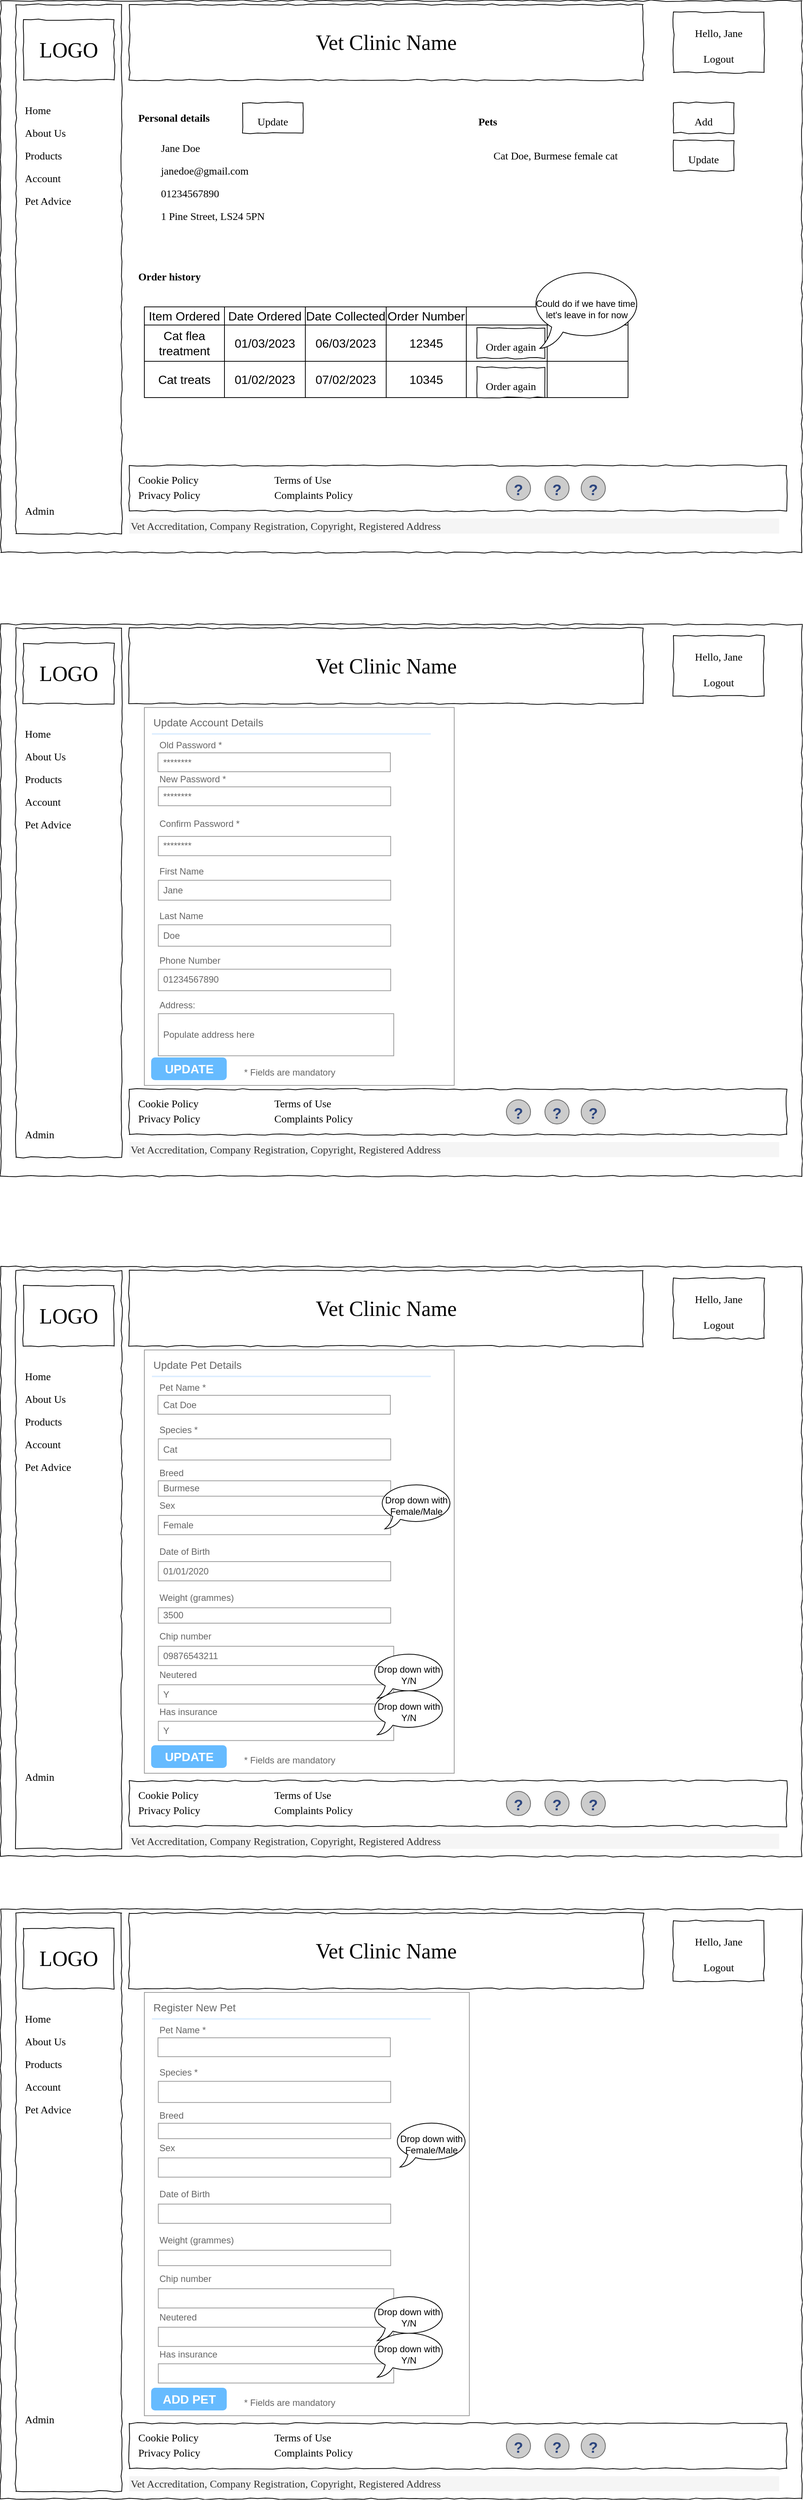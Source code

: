 <mxfile version="21.2.1" type="github">
  <diagram name="Page-1" id="03018318-947c-dd8e-b7a3-06fadd420f32">
    <mxGraphModel dx="1396" dy="671" grid="1" gridSize="10" guides="1" tooltips="1" connect="1" arrows="1" fold="1" page="1" pageScale="1" pageWidth="1100" pageHeight="850" background="none" math="0" shadow="0">
      <root>
        <mxCell id="0" />
        <mxCell id="1" parent="0" />
        <mxCell id="rn0QdvjTBMLJ68BaJbEk-1" value="" style="whiteSpace=wrap;html=1;rounded=0;shadow=0;labelBackgroundColor=none;strokeColor=#000000;strokeWidth=1;fillColor=none;fontFamily=Verdana;fontSize=12;fontColor=#000000;align=center;comic=1;" vertex="1" parent="1">
          <mxGeometry x="10" y="25" width="1060" height="730" as="geometry" />
        </mxCell>
        <mxCell id="rn0QdvjTBMLJ68BaJbEk-2" value="" style="whiteSpace=wrap;html=1;rounded=0;shadow=0;labelBackgroundColor=none;strokeWidth=1;fillColor=none;fontFamily=Verdana;fontSize=12;align=center;comic=1;" vertex="1" parent="1">
          <mxGeometry x="30" y="30" width="140" height="700" as="geometry" />
        </mxCell>
        <mxCell id="rn0QdvjTBMLJ68BaJbEk-5" value="Vet Clinic Name" style="whiteSpace=wrap;html=1;rounded=0;shadow=0;labelBackgroundColor=none;strokeWidth=1;fontFamily=Verdana;fontSize=28;align=center;comic=1;" vertex="1" parent="1">
          <mxGeometry x="180" y="30" width="680" height="100" as="geometry" />
        </mxCell>
        <mxCell id="rn0QdvjTBMLJ68BaJbEk-10" value="" style="whiteSpace=wrap;html=1;rounded=0;shadow=0;labelBackgroundColor=none;strokeWidth=1;fontFamily=Verdana;fontSize=28;align=center;comic=1;" vertex="1" parent="1">
          <mxGeometry x="180" y="640" width="870" height="60" as="geometry" />
        </mxCell>
        <mxCell id="rn0QdvjTBMLJ68BaJbEk-11" value="" style="verticalLabelPosition=bottom;shadow=0;dashed=0;align=center;html=1;verticalAlign=top;strokeWidth=1;shape=mxgraph.mockup.misc.help_icon;" vertex="1" parent="1">
          <mxGeometry x="730" y="654" width="32" height="32" as="geometry" />
        </mxCell>
        <mxCell id="rn0QdvjTBMLJ68BaJbEk-12" value="" style="verticalLabelPosition=bottom;shadow=0;dashed=0;align=center;html=1;verticalAlign=top;strokeWidth=1;shape=mxgraph.mockup.misc.help_icon;" vertex="1" parent="1">
          <mxGeometry x="679" y="654" width="32" height="32" as="geometry" />
        </mxCell>
        <mxCell id="rn0QdvjTBMLJ68BaJbEk-13" value="" style="verticalLabelPosition=bottom;shadow=0;dashed=0;align=center;html=1;verticalAlign=top;strokeWidth=1;shape=mxgraph.mockup.misc.help_icon;" vertex="1" parent="1">
          <mxGeometry x="778" y="654" width="32" height="32" as="geometry" />
        </mxCell>
        <mxCell id="rn0QdvjTBMLJ68BaJbEk-14" value="Cookie Policy" style="text;html=1;points=[];align=left;verticalAlign=top;spacingTop=-4;fontSize=14;fontFamily=Verdana" vertex="1" parent="1">
          <mxGeometry x="190" y="649" width="100" height="20" as="geometry" />
        </mxCell>
        <mxCell id="rn0QdvjTBMLJ68BaJbEk-15" value="Vet Accreditation, Company Registration, Copyright, Registered Address" style="text;html=1;points=[];align=left;verticalAlign=top;spacingTop=-4;fontSize=14;fontFamily=Verdana;fillColor=#f5f5f5;fontColor=#333333;strokeColor=none;" vertex="1" parent="1">
          <mxGeometry x="180" y="710" width="860" height="20" as="geometry" />
        </mxCell>
        <mxCell id="rn0QdvjTBMLJ68BaJbEk-16" value="Privacy Policy" style="text;html=1;points=[];align=left;verticalAlign=top;spacingTop=-4;fontSize=14;fontFamily=Verdana" vertex="1" parent="1">
          <mxGeometry x="190" y="669" width="100" height="20" as="geometry" />
        </mxCell>
        <mxCell id="rn0QdvjTBMLJ68BaJbEk-17" value="Terms of Use" style="text;html=1;points=[];align=left;verticalAlign=top;spacingTop=-4;fontSize=14;fontFamily=Verdana" vertex="1" parent="1">
          <mxGeometry x="370" y="649" width="100" height="20" as="geometry" />
        </mxCell>
        <mxCell id="rn0QdvjTBMLJ68BaJbEk-18" value="Complaints Policy" style="text;html=1;points=[];align=left;verticalAlign=top;spacingTop=-4;fontSize=14;fontFamily=Verdana" vertex="1" parent="1">
          <mxGeometry x="370" y="669" width="100" height="20" as="geometry" />
        </mxCell>
        <mxCell id="rn0QdvjTBMLJ68BaJbEk-19" value="&lt;div align=&quot;center&quot;&gt;&lt;font style=&quot;font-size: 14px;&quot;&gt;Hello, Jane&lt;/font&gt;&lt;/div&gt;&lt;div align=&quot;center&quot;&gt;&lt;font style=&quot;font-size: 14px;&quot;&gt;Logout&lt;/font&gt;&lt;/div&gt;" style="whiteSpace=wrap;html=1;rounded=0;shadow=0;labelBackgroundColor=none;strokeWidth=1;fontFamily=Verdana;fontSize=28;align=center;comic=1;" vertex="1" parent="1">
          <mxGeometry x="900" y="40" width="120" height="80" as="geometry" />
        </mxCell>
        <mxCell id="rn0QdvjTBMLJ68BaJbEk-20" value="LOGO" style="whiteSpace=wrap;html=1;rounded=0;shadow=0;labelBackgroundColor=none;strokeWidth=1;fontFamily=Verdana;fontSize=28;align=center;comic=1;" vertex="1" parent="1">
          <mxGeometry x="40" y="50" width="120" height="80" as="geometry" />
        </mxCell>
        <mxCell id="rn0QdvjTBMLJ68BaJbEk-21" value="Home" style="text;html=1;points=[];align=left;verticalAlign=top;spacingTop=-4;fontSize=14;fontFamily=Verdana" vertex="1" parent="1">
          <mxGeometry x="40" y="160" width="110" height="20" as="geometry" />
        </mxCell>
        <mxCell id="rn0QdvjTBMLJ68BaJbEk-22" value="About Us" style="text;html=1;points=[];align=left;verticalAlign=top;spacingTop=-4;fontSize=14;fontFamily=Verdana" vertex="1" parent="1">
          <mxGeometry x="40" y="190" width="110" height="20" as="geometry" />
        </mxCell>
        <mxCell id="rn0QdvjTBMLJ68BaJbEk-23" value="Products" style="text;html=1;points=[];align=left;verticalAlign=top;spacingTop=-4;fontSize=14;fontFamily=Verdana" vertex="1" parent="1">
          <mxGeometry x="40" y="220" width="110" height="20" as="geometry" />
        </mxCell>
        <mxCell id="rn0QdvjTBMLJ68BaJbEk-24" value="Account" style="text;html=1;points=[];align=left;verticalAlign=top;spacingTop=-4;fontSize=14;fontFamily=Verdana" vertex="1" parent="1">
          <mxGeometry x="40" y="250" width="110" height="20" as="geometry" />
        </mxCell>
        <mxCell id="rn0QdvjTBMLJ68BaJbEk-25" value="Pet Advice" style="text;html=1;points=[];align=left;verticalAlign=top;spacingTop=-4;fontSize=14;fontFamily=Verdana" vertex="1" parent="1">
          <mxGeometry x="40" y="280" width="110" height="20" as="geometry" />
        </mxCell>
        <mxCell id="rn0QdvjTBMLJ68BaJbEk-26" value="Admin" style="text;html=1;points=[];align=left;verticalAlign=top;spacingTop=-4;fontSize=14;fontFamily=Verdana" vertex="1" parent="1">
          <mxGeometry x="40" y="690" width="110" height="20" as="geometry" />
        </mxCell>
        <mxCell id="rn0QdvjTBMLJ68BaJbEk-27" value="Personal details&lt;br&gt;" style="text;html=1;points=[];align=left;verticalAlign=top;spacingTop=-4;fontSize=14;fontFamily=Verdana;fontStyle=1" vertex="1" parent="1">
          <mxGeometry x="190" y="170" width="110" height="20" as="geometry" />
        </mxCell>
        <mxCell id="rn0QdvjTBMLJ68BaJbEk-29" value="&lt;font style=&quot;font-size: 14px;&quot;&gt;Update&lt;/font&gt;" style="whiteSpace=wrap;html=1;rounded=0;shadow=0;labelBackgroundColor=none;strokeWidth=1;fontFamily=Verdana;fontSize=28;align=center;comic=1;" vertex="1" parent="1">
          <mxGeometry x="330" y="160" width="80" height="40" as="geometry" />
        </mxCell>
        <mxCell id="rn0QdvjTBMLJ68BaJbEk-30" value="Jane Doe" style="text;html=1;points=[];align=left;verticalAlign=top;spacingTop=-4;fontSize=14;fontFamily=Verdana" vertex="1" parent="1">
          <mxGeometry x="220" y="210" width="110" height="20" as="geometry" />
        </mxCell>
        <mxCell id="rn0QdvjTBMLJ68BaJbEk-31" value="janedoe@gmail.com" style="text;html=1;points=[];align=left;verticalAlign=top;spacingTop=-4;fontSize=14;fontFamily=Verdana" vertex="1" parent="1">
          <mxGeometry x="220" y="240" width="110" height="20" as="geometry" />
        </mxCell>
        <mxCell id="rn0QdvjTBMLJ68BaJbEk-32" value="Pets" style="text;html=1;points=[];align=left;verticalAlign=top;spacingTop=-4;fontSize=14;fontFamily=Verdana;fontStyle=1" vertex="1" parent="1">
          <mxGeometry x="640" y="175" width="110" height="20" as="geometry" />
        </mxCell>
        <mxCell id="rn0QdvjTBMLJ68BaJbEk-33" value="&lt;font style=&quot;font-size: 14px;&quot;&gt;Add&lt;/font&gt;" style="whiteSpace=wrap;html=1;rounded=0;shadow=0;labelBackgroundColor=none;strokeWidth=1;fontFamily=Verdana;fontSize=28;align=center;comic=1;" vertex="1" parent="1">
          <mxGeometry x="900" y="160" width="80" height="40" as="geometry" />
        </mxCell>
        <mxCell id="rn0QdvjTBMLJ68BaJbEk-34" value="Cat Doe, Burmese female cat" style="text;html=1;points=[];align=left;verticalAlign=top;spacingTop=-4;fontSize=14;fontFamily=Verdana" vertex="1" parent="1">
          <mxGeometry x="660" y="220" width="110" height="20" as="geometry" />
        </mxCell>
        <mxCell id="rn0QdvjTBMLJ68BaJbEk-35" value="&lt;font style=&quot;font-size: 14px;&quot;&gt;Update&lt;/font&gt;" style="whiteSpace=wrap;html=1;rounded=0;shadow=0;labelBackgroundColor=none;strokeWidth=1;fontFamily=Verdana;fontSize=28;align=center;comic=1;" vertex="1" parent="1">
          <mxGeometry x="900" y="210" width="80" height="40" as="geometry" />
        </mxCell>
        <mxCell id="rn0QdvjTBMLJ68BaJbEk-36" value="Order history" style="text;html=1;points=[];align=left;verticalAlign=top;spacingTop=-4;fontSize=14;fontFamily=Verdana;fontStyle=1" vertex="1" parent="1">
          <mxGeometry x="190" y="380" width="110" height="20" as="geometry" />
        </mxCell>
        <mxCell id="rn0QdvjTBMLJ68BaJbEk-38" value="01234567890" style="text;html=1;points=[];align=left;verticalAlign=top;spacingTop=-4;fontSize=14;fontFamily=Verdana" vertex="1" parent="1">
          <mxGeometry x="220" y="270" width="110" height="20" as="geometry" />
        </mxCell>
        <mxCell id="rn0QdvjTBMLJ68BaJbEk-39" value="1 Pine Street, LS24 5PN" style="text;html=1;points=[];align=left;verticalAlign=top;spacingTop=-4;fontSize=14;fontFamily=Verdana" vertex="1" parent="1">
          <mxGeometry x="220" y="300" width="110" height="20" as="geometry" />
        </mxCell>
        <mxCell id="rn0QdvjTBMLJ68BaJbEk-40" value="" style="shape=table;startSize=0;container=1;collapsible=0;childLayout=tableLayout;fontSize=16;" vertex="1" parent="1">
          <mxGeometry x="200" y="430" width="320" height="120" as="geometry" />
        </mxCell>
        <mxCell id="rn0QdvjTBMLJ68BaJbEk-45" value="" style="shape=tableRow;horizontal=0;startSize=0;swimlaneHead=0;swimlaneBody=0;strokeColor=inherit;top=0;left=0;bottom=0;right=0;collapsible=0;dropTarget=0;fillColor=none;points=[[0,0.5],[1,0.5]];portConstraint=eastwest;fontSize=16;" vertex="1" parent="rn0QdvjTBMLJ68BaJbEk-40">
          <mxGeometry width="320" height="24" as="geometry" />
        </mxCell>
        <mxCell id="rn0QdvjTBMLJ68BaJbEk-48" value="Item Ordered" style="shape=partialRectangle;html=1;whiteSpace=wrap;connectable=0;strokeColor=inherit;overflow=hidden;fillColor=none;top=0;left=0;bottom=0;right=0;pointerEvents=1;fontSize=16;" vertex="1" parent="rn0QdvjTBMLJ68BaJbEk-45">
          <mxGeometry width="106" height="24" as="geometry">
            <mxRectangle width="106" height="24" as="alternateBounds" />
          </mxGeometry>
        </mxCell>
        <mxCell id="rn0QdvjTBMLJ68BaJbEk-46" value="Date Ordered" style="shape=partialRectangle;html=1;whiteSpace=wrap;connectable=0;strokeColor=inherit;overflow=hidden;fillColor=none;top=0;left=0;bottom=0;right=0;pointerEvents=1;fontSize=16;" vertex="1" parent="rn0QdvjTBMLJ68BaJbEk-45">
          <mxGeometry x="106" width="107" height="24" as="geometry">
            <mxRectangle width="107" height="24" as="alternateBounds" />
          </mxGeometry>
        </mxCell>
        <mxCell id="rn0QdvjTBMLJ68BaJbEk-47" value="Date Collected" style="shape=partialRectangle;html=1;whiteSpace=wrap;connectable=0;strokeColor=inherit;overflow=hidden;fillColor=none;top=0;left=0;bottom=0;right=0;pointerEvents=1;fontSize=16;" vertex="1" parent="rn0QdvjTBMLJ68BaJbEk-45">
          <mxGeometry x="213" width="107" height="24" as="geometry">
            <mxRectangle width="107" height="24" as="alternateBounds" />
          </mxGeometry>
        </mxCell>
        <mxCell id="rn0QdvjTBMLJ68BaJbEk-49" value="" style="shape=tableRow;horizontal=0;startSize=0;swimlaneHead=0;swimlaneBody=0;strokeColor=inherit;top=0;left=0;bottom=0;right=0;collapsible=0;dropTarget=0;fillColor=none;points=[[0,0.5],[1,0.5]];portConstraint=eastwest;fontSize=16;" vertex="1" parent="rn0QdvjTBMLJ68BaJbEk-40">
          <mxGeometry y="24" width="320" height="48" as="geometry" />
        </mxCell>
        <mxCell id="rn0QdvjTBMLJ68BaJbEk-50" value="Cat flea treatment" style="shape=partialRectangle;html=1;whiteSpace=wrap;connectable=0;strokeColor=inherit;overflow=hidden;fillColor=none;top=0;left=0;bottom=0;right=0;pointerEvents=1;fontSize=16;" vertex="1" parent="rn0QdvjTBMLJ68BaJbEk-49">
          <mxGeometry width="106" height="48" as="geometry">
            <mxRectangle width="106" height="48" as="alternateBounds" />
          </mxGeometry>
        </mxCell>
        <mxCell id="rn0QdvjTBMLJ68BaJbEk-51" value="01/03/2023" style="shape=partialRectangle;html=1;whiteSpace=wrap;connectable=0;strokeColor=inherit;overflow=hidden;fillColor=none;top=0;left=0;bottom=0;right=0;pointerEvents=1;fontSize=16;" vertex="1" parent="rn0QdvjTBMLJ68BaJbEk-49">
          <mxGeometry x="106" width="107" height="48" as="geometry">
            <mxRectangle width="107" height="48" as="alternateBounds" />
          </mxGeometry>
        </mxCell>
        <mxCell id="rn0QdvjTBMLJ68BaJbEk-52" value="06/03/2023" style="shape=partialRectangle;html=1;whiteSpace=wrap;connectable=0;strokeColor=inherit;overflow=hidden;fillColor=none;top=0;left=0;bottom=0;right=0;pointerEvents=1;fontSize=16;" vertex="1" parent="rn0QdvjTBMLJ68BaJbEk-49">
          <mxGeometry x="213" width="107" height="48" as="geometry">
            <mxRectangle width="107" height="48" as="alternateBounds" />
          </mxGeometry>
        </mxCell>
        <mxCell id="rn0QdvjTBMLJ68BaJbEk-41" value="" style="shape=tableRow;horizontal=0;startSize=0;swimlaneHead=0;swimlaneBody=0;strokeColor=inherit;top=0;left=0;bottom=0;right=0;collapsible=0;dropTarget=0;fillColor=none;points=[[0,0.5],[1,0.5]];portConstraint=eastwest;fontSize=16;" vertex="1" parent="rn0QdvjTBMLJ68BaJbEk-40">
          <mxGeometry y="72" width="320" height="48" as="geometry" />
        </mxCell>
        <mxCell id="rn0QdvjTBMLJ68BaJbEk-42" value="Cat treats" style="shape=partialRectangle;html=1;whiteSpace=wrap;connectable=0;strokeColor=inherit;overflow=hidden;fillColor=none;top=0;left=0;bottom=0;right=0;pointerEvents=1;fontSize=16;" vertex="1" parent="rn0QdvjTBMLJ68BaJbEk-41">
          <mxGeometry width="106" height="48" as="geometry">
            <mxRectangle width="106" height="48" as="alternateBounds" />
          </mxGeometry>
        </mxCell>
        <mxCell id="rn0QdvjTBMLJ68BaJbEk-43" value="01/02/2023" style="shape=partialRectangle;html=1;whiteSpace=wrap;connectable=0;strokeColor=inherit;overflow=hidden;fillColor=none;top=0;left=0;bottom=0;right=0;pointerEvents=1;fontSize=16;" vertex="1" parent="rn0QdvjTBMLJ68BaJbEk-41">
          <mxGeometry x="106" width="107" height="48" as="geometry">
            <mxRectangle width="107" height="48" as="alternateBounds" />
          </mxGeometry>
        </mxCell>
        <mxCell id="rn0QdvjTBMLJ68BaJbEk-44" value="07/02/2023" style="shape=partialRectangle;html=1;whiteSpace=wrap;connectable=0;strokeColor=inherit;overflow=hidden;fillColor=none;top=0;left=0;bottom=0;right=0;pointerEvents=1;fontSize=16;" vertex="1" parent="rn0QdvjTBMLJ68BaJbEk-41">
          <mxGeometry x="213" width="107" height="48" as="geometry">
            <mxRectangle width="107" height="48" as="alternateBounds" />
          </mxGeometry>
        </mxCell>
        <mxCell id="rn0QdvjTBMLJ68BaJbEk-55" value="" style="shape=table;startSize=0;container=1;collapsible=0;childLayout=tableLayout;fontSize=16;" vertex="1" parent="1">
          <mxGeometry x="520" y="430" width="320" height="120" as="geometry" />
        </mxCell>
        <mxCell id="rn0QdvjTBMLJ68BaJbEk-56" value="" style="shape=tableRow;horizontal=0;startSize=0;swimlaneHead=0;swimlaneBody=0;strokeColor=inherit;top=0;left=0;bottom=0;right=0;collapsible=0;dropTarget=0;fillColor=none;points=[[0,0.5],[1,0.5]];portConstraint=eastwest;fontSize=16;" vertex="1" parent="rn0QdvjTBMLJ68BaJbEk-55">
          <mxGeometry width="320" height="24" as="geometry" />
        </mxCell>
        <mxCell id="rn0QdvjTBMLJ68BaJbEk-57" value="Order Number" style="shape=partialRectangle;html=1;whiteSpace=wrap;connectable=0;strokeColor=inherit;overflow=hidden;fillColor=none;top=0;left=0;bottom=0;right=0;pointerEvents=1;fontSize=16;" vertex="1" parent="rn0QdvjTBMLJ68BaJbEk-56">
          <mxGeometry width="106" height="24" as="geometry">
            <mxRectangle width="106" height="24" as="alternateBounds" />
          </mxGeometry>
        </mxCell>
        <mxCell id="rn0QdvjTBMLJ68BaJbEk-58" value="" style="shape=partialRectangle;html=1;whiteSpace=wrap;connectable=0;strokeColor=inherit;overflow=hidden;fillColor=none;top=0;left=0;bottom=0;right=0;pointerEvents=1;fontSize=16;" vertex="1" parent="rn0QdvjTBMLJ68BaJbEk-56">
          <mxGeometry x="106" width="107" height="24" as="geometry">
            <mxRectangle width="107" height="24" as="alternateBounds" />
          </mxGeometry>
        </mxCell>
        <mxCell id="rn0QdvjTBMLJ68BaJbEk-59" value="" style="shape=partialRectangle;html=1;whiteSpace=wrap;connectable=0;strokeColor=inherit;overflow=hidden;fillColor=none;top=0;left=0;bottom=0;right=0;pointerEvents=1;fontSize=16;" vertex="1" parent="rn0QdvjTBMLJ68BaJbEk-56">
          <mxGeometry x="213" width="107" height="24" as="geometry">
            <mxRectangle width="107" height="24" as="alternateBounds" />
          </mxGeometry>
        </mxCell>
        <mxCell id="rn0QdvjTBMLJ68BaJbEk-60" value="" style="shape=tableRow;horizontal=0;startSize=0;swimlaneHead=0;swimlaneBody=0;strokeColor=inherit;top=0;left=0;bottom=0;right=0;collapsible=0;dropTarget=0;fillColor=none;points=[[0,0.5],[1,0.5]];portConstraint=eastwest;fontSize=16;" vertex="1" parent="rn0QdvjTBMLJ68BaJbEk-55">
          <mxGeometry y="24" width="320" height="48" as="geometry" />
        </mxCell>
        <mxCell id="rn0QdvjTBMLJ68BaJbEk-61" value="12345" style="shape=partialRectangle;html=1;whiteSpace=wrap;connectable=0;strokeColor=inherit;overflow=hidden;fillColor=none;top=0;left=0;bottom=0;right=0;pointerEvents=1;fontSize=16;" vertex="1" parent="rn0QdvjTBMLJ68BaJbEk-60">
          <mxGeometry width="106" height="48" as="geometry">
            <mxRectangle width="106" height="48" as="alternateBounds" />
          </mxGeometry>
        </mxCell>
        <mxCell id="rn0QdvjTBMLJ68BaJbEk-62" value="" style="shape=partialRectangle;html=1;whiteSpace=wrap;connectable=0;strokeColor=inherit;overflow=hidden;fillColor=none;top=0;left=0;bottom=0;right=0;pointerEvents=1;fontSize=16;" vertex="1" parent="rn0QdvjTBMLJ68BaJbEk-60">
          <mxGeometry x="106" width="107" height="48" as="geometry">
            <mxRectangle width="107" height="48" as="alternateBounds" />
          </mxGeometry>
        </mxCell>
        <mxCell id="rn0QdvjTBMLJ68BaJbEk-63" value="" style="shape=partialRectangle;html=1;whiteSpace=wrap;connectable=0;strokeColor=inherit;overflow=hidden;fillColor=none;top=0;left=0;bottom=0;right=0;pointerEvents=1;fontSize=16;" vertex="1" parent="rn0QdvjTBMLJ68BaJbEk-60">
          <mxGeometry x="213" width="107" height="48" as="geometry">
            <mxRectangle width="107" height="48" as="alternateBounds" />
          </mxGeometry>
        </mxCell>
        <mxCell id="rn0QdvjTBMLJ68BaJbEk-64" value="" style="shape=tableRow;horizontal=0;startSize=0;swimlaneHead=0;swimlaneBody=0;strokeColor=inherit;top=0;left=0;bottom=0;right=0;collapsible=0;dropTarget=0;fillColor=none;points=[[0,0.5],[1,0.5]];portConstraint=eastwest;fontSize=16;" vertex="1" parent="rn0QdvjTBMLJ68BaJbEk-55">
          <mxGeometry y="72" width="320" height="48" as="geometry" />
        </mxCell>
        <mxCell id="rn0QdvjTBMLJ68BaJbEk-65" value="10345" style="shape=partialRectangle;html=1;whiteSpace=wrap;connectable=0;strokeColor=inherit;overflow=hidden;fillColor=none;top=0;left=0;bottom=0;right=0;pointerEvents=1;fontSize=16;" vertex="1" parent="rn0QdvjTBMLJ68BaJbEk-64">
          <mxGeometry width="106" height="48" as="geometry">
            <mxRectangle width="106" height="48" as="alternateBounds" />
          </mxGeometry>
        </mxCell>
        <mxCell id="rn0QdvjTBMLJ68BaJbEk-66" value="" style="shape=partialRectangle;html=1;whiteSpace=wrap;connectable=0;strokeColor=inherit;overflow=hidden;fillColor=none;top=0;left=0;bottom=0;right=0;pointerEvents=1;fontSize=16;" vertex="1" parent="rn0QdvjTBMLJ68BaJbEk-64">
          <mxGeometry x="106" width="107" height="48" as="geometry">
            <mxRectangle width="107" height="48" as="alternateBounds" />
          </mxGeometry>
        </mxCell>
        <mxCell id="rn0QdvjTBMLJ68BaJbEk-67" value="" style="shape=partialRectangle;html=1;whiteSpace=wrap;connectable=0;strokeColor=inherit;overflow=hidden;fillColor=none;top=0;left=0;bottom=0;right=0;pointerEvents=1;fontSize=16;" vertex="1" parent="rn0QdvjTBMLJ68BaJbEk-64">
          <mxGeometry x="213" width="107" height="48" as="geometry">
            <mxRectangle width="107" height="48" as="alternateBounds" />
          </mxGeometry>
        </mxCell>
        <mxCell id="rn0QdvjTBMLJ68BaJbEk-68" value="&lt;font style=&quot;font-size: 14px;&quot;&gt;Order again&lt;/font&gt;" style="whiteSpace=wrap;html=1;rounded=0;shadow=0;labelBackgroundColor=none;strokeWidth=1;fontFamily=Verdana;fontSize=28;align=center;comic=1;" vertex="1" parent="1">
          <mxGeometry x="640" y="458" width="90" height="40" as="geometry" />
        </mxCell>
        <mxCell id="rn0QdvjTBMLJ68BaJbEk-69" value="&lt;font style=&quot;font-size: 14px;&quot;&gt;Order again&lt;/font&gt;" style="whiteSpace=wrap;html=1;rounded=0;shadow=0;labelBackgroundColor=none;strokeWidth=1;fontFamily=Verdana;fontSize=28;align=center;comic=1;" vertex="1" parent="1">
          <mxGeometry x="640" y="510" width="90" height="40" as="geometry" />
        </mxCell>
        <mxCell id="rn0QdvjTBMLJ68BaJbEk-71" value="" style="whiteSpace=wrap;html=1;rounded=0;shadow=0;labelBackgroundColor=none;strokeColor=#000000;strokeWidth=1;fillColor=none;fontFamily=Verdana;fontSize=12;fontColor=#000000;align=center;comic=1;" vertex="1" parent="1">
          <mxGeometry x="10" y="850" width="1060" height="730" as="geometry" />
        </mxCell>
        <mxCell id="rn0QdvjTBMLJ68BaJbEk-72" value="" style="whiteSpace=wrap;html=1;rounded=0;shadow=0;labelBackgroundColor=none;strokeWidth=1;fillColor=none;fontFamily=Verdana;fontSize=12;align=center;comic=1;" vertex="1" parent="1">
          <mxGeometry x="30" y="855" width="140" height="700" as="geometry" />
        </mxCell>
        <mxCell id="rn0QdvjTBMLJ68BaJbEk-73" value="Vet Clinic Name" style="whiteSpace=wrap;html=1;rounded=0;shadow=0;labelBackgroundColor=none;strokeWidth=1;fontFamily=Verdana;fontSize=28;align=center;comic=1;" vertex="1" parent="1">
          <mxGeometry x="180" y="855" width="680" height="100" as="geometry" />
        </mxCell>
        <mxCell id="rn0QdvjTBMLJ68BaJbEk-74" value="" style="whiteSpace=wrap;html=1;rounded=0;shadow=0;labelBackgroundColor=none;strokeWidth=1;fontFamily=Verdana;fontSize=28;align=center;comic=1;" vertex="1" parent="1">
          <mxGeometry x="180" y="1465" width="870" height="60" as="geometry" />
        </mxCell>
        <mxCell id="rn0QdvjTBMLJ68BaJbEk-75" value="" style="verticalLabelPosition=bottom;shadow=0;dashed=0;align=center;html=1;verticalAlign=top;strokeWidth=1;shape=mxgraph.mockup.misc.help_icon;" vertex="1" parent="1">
          <mxGeometry x="730" y="1479" width="32" height="32" as="geometry" />
        </mxCell>
        <mxCell id="rn0QdvjTBMLJ68BaJbEk-76" value="" style="verticalLabelPosition=bottom;shadow=0;dashed=0;align=center;html=1;verticalAlign=top;strokeWidth=1;shape=mxgraph.mockup.misc.help_icon;" vertex="1" parent="1">
          <mxGeometry x="679" y="1479" width="32" height="32" as="geometry" />
        </mxCell>
        <mxCell id="rn0QdvjTBMLJ68BaJbEk-77" value="" style="verticalLabelPosition=bottom;shadow=0;dashed=0;align=center;html=1;verticalAlign=top;strokeWidth=1;shape=mxgraph.mockup.misc.help_icon;" vertex="1" parent="1">
          <mxGeometry x="778" y="1479" width="32" height="32" as="geometry" />
        </mxCell>
        <mxCell id="rn0QdvjTBMLJ68BaJbEk-78" value="Cookie Policy" style="text;html=1;points=[];align=left;verticalAlign=top;spacingTop=-4;fontSize=14;fontFamily=Verdana" vertex="1" parent="1">
          <mxGeometry x="190" y="1474" width="100" height="20" as="geometry" />
        </mxCell>
        <mxCell id="rn0QdvjTBMLJ68BaJbEk-79" value="Vet Accreditation, Company Registration, Copyright, Registered Address" style="text;html=1;points=[];align=left;verticalAlign=top;spacingTop=-4;fontSize=14;fontFamily=Verdana;fillColor=#f5f5f5;fontColor=#333333;strokeColor=none;" vertex="1" parent="1">
          <mxGeometry x="180" y="1535" width="860" height="20" as="geometry" />
        </mxCell>
        <mxCell id="rn0QdvjTBMLJ68BaJbEk-80" value="Privacy Policy" style="text;html=1;points=[];align=left;verticalAlign=top;spacingTop=-4;fontSize=14;fontFamily=Verdana" vertex="1" parent="1">
          <mxGeometry x="190" y="1494" width="100" height="20" as="geometry" />
        </mxCell>
        <mxCell id="rn0QdvjTBMLJ68BaJbEk-81" value="Terms of Use" style="text;html=1;points=[];align=left;verticalAlign=top;spacingTop=-4;fontSize=14;fontFamily=Verdana" vertex="1" parent="1">
          <mxGeometry x="370" y="1474" width="100" height="20" as="geometry" />
        </mxCell>
        <mxCell id="rn0QdvjTBMLJ68BaJbEk-82" value="Complaints Policy" style="text;html=1;points=[];align=left;verticalAlign=top;spacingTop=-4;fontSize=14;fontFamily=Verdana" vertex="1" parent="1">
          <mxGeometry x="370" y="1494" width="100" height="20" as="geometry" />
        </mxCell>
        <mxCell id="rn0QdvjTBMLJ68BaJbEk-83" value="&lt;div align=&quot;center&quot;&gt;&lt;font style=&quot;font-size: 14px;&quot;&gt;Hello, Jane&lt;/font&gt;&lt;/div&gt;&lt;div align=&quot;center&quot;&gt;&lt;font style=&quot;font-size: 14px;&quot;&gt;Logout&lt;/font&gt;&lt;/div&gt;" style="whiteSpace=wrap;html=1;rounded=0;shadow=0;labelBackgroundColor=none;strokeWidth=1;fontFamily=Verdana;fontSize=28;align=center;comic=1;" vertex="1" parent="1">
          <mxGeometry x="900" y="865" width="120" height="80" as="geometry" />
        </mxCell>
        <mxCell id="rn0QdvjTBMLJ68BaJbEk-84" value="LOGO" style="whiteSpace=wrap;html=1;rounded=0;shadow=0;labelBackgroundColor=none;strokeWidth=1;fontFamily=Verdana;fontSize=28;align=center;comic=1;" vertex="1" parent="1">
          <mxGeometry x="40" y="875" width="120" height="80" as="geometry" />
        </mxCell>
        <mxCell id="rn0QdvjTBMLJ68BaJbEk-85" value="Home" style="text;html=1;points=[];align=left;verticalAlign=top;spacingTop=-4;fontSize=14;fontFamily=Verdana" vertex="1" parent="1">
          <mxGeometry x="40" y="985" width="110" height="20" as="geometry" />
        </mxCell>
        <mxCell id="rn0QdvjTBMLJ68BaJbEk-86" value="About Us" style="text;html=1;points=[];align=left;verticalAlign=top;spacingTop=-4;fontSize=14;fontFamily=Verdana" vertex="1" parent="1">
          <mxGeometry x="40" y="1015" width="110" height="20" as="geometry" />
        </mxCell>
        <mxCell id="rn0QdvjTBMLJ68BaJbEk-87" value="Products" style="text;html=1;points=[];align=left;verticalAlign=top;spacingTop=-4;fontSize=14;fontFamily=Verdana" vertex="1" parent="1">
          <mxGeometry x="40" y="1045" width="110" height="20" as="geometry" />
        </mxCell>
        <mxCell id="rn0QdvjTBMLJ68BaJbEk-88" value="Account" style="text;html=1;points=[];align=left;verticalAlign=top;spacingTop=-4;fontSize=14;fontFamily=Verdana" vertex="1" parent="1">
          <mxGeometry x="40" y="1075" width="110" height="20" as="geometry" />
        </mxCell>
        <mxCell id="rn0QdvjTBMLJ68BaJbEk-89" value="Pet Advice" style="text;html=1;points=[];align=left;verticalAlign=top;spacingTop=-4;fontSize=14;fontFamily=Verdana" vertex="1" parent="1">
          <mxGeometry x="40" y="1105" width="110" height="20" as="geometry" />
        </mxCell>
        <mxCell id="rn0QdvjTBMLJ68BaJbEk-90" value="Admin" style="text;html=1;points=[];align=left;verticalAlign=top;spacingTop=-4;fontSize=14;fontFamily=Verdana" vertex="1" parent="1">
          <mxGeometry x="40" y="1515" width="110" height="20" as="geometry" />
        </mxCell>
        <mxCell id="rn0QdvjTBMLJ68BaJbEk-169" value="" style="strokeWidth=1;shadow=0;dashed=0;align=center;html=1;shape=mxgraph.mockup.forms.rrect;rSize=0;strokeColor=#999999;fillColor=#ffffff;movable=1;resizable=1;rotatable=1;deletable=1;editable=1;locked=0;connectable=1;" vertex="1" parent="1">
          <mxGeometry x="200" y="960" width="410" height="500" as="geometry" />
        </mxCell>
        <mxCell id="rn0QdvjTBMLJ68BaJbEk-170" value="&lt;font style=&quot;font-size: 14px;&quot;&gt;Update Account Details&lt;/font&gt;" style="strokeWidth=1;shadow=0;dashed=0;align=center;html=1;shape=mxgraph.mockup.forms.anchor;fontSize=12;fontColor=#666666;align=left;resizeWidth=1;spacingLeft=0;" vertex="1" parent="rn0QdvjTBMLJ68BaJbEk-169">
          <mxGeometry width="205.0" height="20" relative="1" as="geometry">
            <mxPoint x="10" y="10" as="offset" />
          </mxGeometry>
        </mxCell>
        <mxCell id="rn0QdvjTBMLJ68BaJbEk-171" value="" style="shape=line;strokeColor=#ddeeff;strokeWidth=2;html=1;resizeWidth=1;" vertex="1" parent="rn0QdvjTBMLJ68BaJbEk-169">
          <mxGeometry width="369.0" height="10" relative="1" as="geometry">
            <mxPoint x="10" y="30" as="offset" />
          </mxGeometry>
        </mxCell>
        <mxCell id="rn0QdvjTBMLJ68BaJbEk-174" value="Old Password *" style="strokeWidth=1;shadow=0;dashed=0;align=center;html=1;shape=mxgraph.mockup.forms.anchor;fontSize=12;fontColor=#666666;align=left;resizeWidth=1;spacingLeft=0;" vertex="1" parent="rn0QdvjTBMLJ68BaJbEk-169">
          <mxGeometry width="205.0" height="20" relative="1" as="geometry">
            <mxPoint x="18" y="40" as="offset" />
          </mxGeometry>
        </mxCell>
        <mxCell id="rn0QdvjTBMLJ68BaJbEk-175" value="********" style="strokeWidth=1;shadow=0;dashed=0;align=center;html=1;shape=mxgraph.mockup.forms.rrect;rSize=0;strokeColor=#999999;fontColor=#666666;align=left;spacingLeft=5;resizeWidth=1;" vertex="1" parent="rn0QdvjTBMLJ68BaJbEk-169">
          <mxGeometry width="307.5" height="25" relative="1" as="geometry">
            <mxPoint x="18" y="60" as="offset" />
          </mxGeometry>
        </mxCell>
        <mxCell id="rn0QdvjTBMLJ68BaJbEk-176" value="UPDATE" style="strokeWidth=1;shadow=0;dashed=0;align=center;html=1;shape=mxgraph.mockup.forms.rrect;rSize=5;strokeColor=none;fontColor=#ffffff;fillColor=#66bbff;fontSize=16;fontStyle=1;" vertex="1" parent="rn0QdvjTBMLJ68BaJbEk-169">
          <mxGeometry y="1" width="100" height="30" relative="1" as="geometry">
            <mxPoint x="9" y="-37" as="offset" />
          </mxGeometry>
        </mxCell>
        <mxCell id="rn0QdvjTBMLJ68BaJbEk-177" value="Confirm Password *" style="strokeWidth=1;shadow=0;dashed=0;align=center;html=1;shape=mxgraph.mockup.forms.anchor;fontSize=12;fontColor=#666666;align=left;resizeWidth=1;spacingLeft=0;" vertex="1" parent="rn0QdvjTBMLJ68BaJbEk-169">
          <mxGeometry x="18.45" y="137.243" width="235.75" height="33.333" as="geometry" />
        </mxCell>
        <mxCell id="rn0QdvjTBMLJ68BaJbEk-178" value="********" style="strokeWidth=1;shadow=0;dashed=0;align=center;html=1;shape=mxgraph.mockup.forms.rrect;rSize=0;strokeColor=#999999;fontColor=#666666;align=left;spacingLeft=5;resizeWidth=1;" vertex="1" parent="rn0QdvjTBMLJ68BaJbEk-169">
          <mxGeometry x="18.45" y="170.578" width="307.5" height="25.5" as="geometry" />
        </mxCell>
        <mxCell id="rn0QdvjTBMLJ68BaJbEk-179" value="First Name" style="strokeWidth=1;shadow=0;dashed=0;align=center;html=1;shape=mxgraph.mockup.forms.anchor;fontSize=12;fontColor=#666666;align=left;resizeWidth=1;spacingLeft=0;" vertex="1" parent="rn0QdvjTBMLJ68BaJbEk-169">
          <mxGeometry x="18.45" y="205.881" width="205.0" height="22.727" as="geometry" />
        </mxCell>
        <mxCell id="rn0QdvjTBMLJ68BaJbEk-180" value="Jane" style="strokeWidth=1;shadow=0;dashed=0;align=center;html=1;shape=mxgraph.mockup.forms.rrect;rSize=0;strokeColor=#999999;fontColor=#666666;align=left;spacingLeft=5;resizeWidth=1;" vertex="1" parent="rn0QdvjTBMLJ68BaJbEk-169">
          <mxGeometry x="18.45" y="228.608" width="307.5" height="26.294" as="geometry" />
        </mxCell>
        <mxCell id="rn0QdvjTBMLJ68BaJbEk-181" value="Last Name" style="strokeWidth=1;shadow=0;dashed=0;align=center;html=1;shape=mxgraph.mockup.forms.anchor;fontSize=12;fontColor=#666666;align=left;resizeWidth=1;spacingLeft=0;" vertex="1" parent="rn0QdvjTBMLJ68BaJbEk-169">
          <mxGeometry x="18.45" y="264.71" width="205.0" height="22.727" as="geometry" />
        </mxCell>
        <mxCell id="rn0QdvjTBMLJ68BaJbEk-182" value="Doe" style="strokeWidth=1;shadow=0;dashed=0;align=center;html=1;shape=mxgraph.mockup.forms.rrect;rSize=0;strokeColor=#999999;fontColor=#666666;align=left;spacingLeft=5;resizeWidth=1;" vertex="1" parent="rn0QdvjTBMLJ68BaJbEk-169">
          <mxGeometry x="18.45" y="287.438" width="307.5" height="28.409" as="geometry" />
        </mxCell>
        <mxCell id="rn0QdvjTBMLJ68BaJbEk-183" value="Phone Number" style="strokeWidth=1;shadow=0;dashed=0;align=center;html=1;shape=mxgraph.mockup.forms.anchor;fontSize=12;fontColor=#666666;align=left;resizeWidth=1;spacingLeft=0;" vertex="1" parent="rn0QdvjTBMLJ68BaJbEk-169">
          <mxGeometry x="18.45" y="323.533" width="205.0" height="22.727" as="geometry" />
        </mxCell>
        <mxCell id="rn0QdvjTBMLJ68BaJbEk-184" value="01234567890" style="strokeWidth=1;shadow=0;dashed=0;align=center;html=1;shape=mxgraph.mockup.forms.rrect;rSize=0;strokeColor=#999999;fontColor=#666666;align=left;spacingLeft=5;resizeWidth=1;" vertex="1" parent="rn0QdvjTBMLJ68BaJbEk-169">
          <mxGeometry x="18.45" y="346.26" width="307.5" height="28.409" as="geometry" />
        </mxCell>
        <mxCell id="rn0QdvjTBMLJ68BaJbEk-185" value="Address:" style="strokeWidth=1;shadow=0;dashed=0;align=center;html=1;shape=mxgraph.mockup.forms.anchor;fontSize=12;fontColor=#666666;align=left;resizeWidth=1;spacingLeft=0;" vertex="1" parent="rn0QdvjTBMLJ68BaJbEk-169">
          <mxGeometry x="18.45" y="382.356" width="205.0" height="22.727" as="geometry" />
        </mxCell>
        <mxCell id="rn0QdvjTBMLJ68BaJbEk-186" value="Populate address here" style="strokeWidth=1;shadow=0;dashed=0;align=center;html=1;shape=mxgraph.mockup.forms.rrect;rSize=0;strokeColor=#999999;fontColor=#666666;align=left;spacingLeft=5;resizeWidth=1;" vertex="1" parent="rn0QdvjTBMLJ68BaJbEk-169">
          <mxGeometry x="18.45" y="405.09" width="311.55" height="55.7" as="geometry" />
        </mxCell>
        <mxCell id="rn0QdvjTBMLJ68BaJbEk-187" value="New Password *" style="strokeWidth=1;shadow=0;dashed=0;align=center;html=1;shape=mxgraph.mockup.forms.anchor;fontSize=12;fontColor=#666666;align=left;resizeWidth=1;spacingLeft=0;" vertex="1" parent="rn0QdvjTBMLJ68BaJbEk-169">
          <mxGeometry x="18.45" y="85.0" width="205.0" height="20" as="geometry" />
        </mxCell>
        <mxCell id="rn0QdvjTBMLJ68BaJbEk-188" value="********" style="strokeWidth=1;shadow=0;dashed=0;align=center;html=1;shape=mxgraph.mockup.forms.rrect;rSize=0;strokeColor=#999999;fontColor=#666666;align=left;spacingLeft=5;resizeWidth=1;" vertex="1" parent="rn0QdvjTBMLJ68BaJbEk-169">
          <mxGeometry x="18.45" y="105.0" width="307.5" height="25" as="geometry" />
        </mxCell>
        <mxCell id="rn0QdvjTBMLJ68BaJbEk-282" value="* Fields are mandatory" style="strokeWidth=1;shadow=0;dashed=0;align=center;html=1;shape=mxgraph.mockup.forms.anchor;fontSize=12;fontColor=#666666;align=left;resizeWidth=1;spacingLeft=0;" vertex="1" parent="rn0QdvjTBMLJ68BaJbEk-169">
          <mxGeometry x="130" y="470.0" width="205.0" height="25.455" as="geometry" />
        </mxCell>
        <mxCell id="rn0QdvjTBMLJ68BaJbEk-189" value="" style="whiteSpace=wrap;html=1;rounded=0;shadow=0;labelBackgroundColor=none;strokeColor=#000000;strokeWidth=1;fillColor=none;fontFamily=Verdana;fontSize=12;fontColor=#000000;align=center;comic=1;" vertex="1" parent="1">
          <mxGeometry x="10" y="1700" width="1060" height="780" as="geometry" />
        </mxCell>
        <mxCell id="rn0QdvjTBMLJ68BaJbEk-190" value="" style="whiteSpace=wrap;html=1;rounded=0;shadow=0;labelBackgroundColor=none;strokeWidth=1;fillColor=none;fontFamily=Verdana;fontSize=12;align=center;comic=1;" vertex="1" parent="1">
          <mxGeometry x="30" y="1705" width="140" height="765" as="geometry" />
        </mxCell>
        <mxCell id="rn0QdvjTBMLJ68BaJbEk-191" value="Vet Clinic Name" style="whiteSpace=wrap;html=1;rounded=0;shadow=0;labelBackgroundColor=none;strokeWidth=1;fontFamily=Verdana;fontSize=28;align=center;comic=1;" vertex="1" parent="1">
          <mxGeometry x="180" y="1705" width="680" height="100" as="geometry" />
        </mxCell>
        <mxCell id="rn0QdvjTBMLJ68BaJbEk-192" value="" style="whiteSpace=wrap;html=1;rounded=0;shadow=0;labelBackgroundColor=none;strokeWidth=1;fontFamily=Verdana;fontSize=28;align=center;comic=1;" vertex="1" parent="1">
          <mxGeometry x="180" y="2380" width="870" height="60" as="geometry" />
        </mxCell>
        <mxCell id="rn0QdvjTBMLJ68BaJbEk-193" value="" style="verticalLabelPosition=bottom;shadow=0;dashed=0;align=center;html=1;verticalAlign=top;strokeWidth=1;shape=mxgraph.mockup.misc.help_icon;" vertex="1" parent="1">
          <mxGeometry x="730" y="2394" width="32" height="32" as="geometry" />
        </mxCell>
        <mxCell id="rn0QdvjTBMLJ68BaJbEk-194" value="" style="verticalLabelPosition=bottom;shadow=0;dashed=0;align=center;html=1;verticalAlign=top;strokeWidth=1;shape=mxgraph.mockup.misc.help_icon;" vertex="1" parent="1">
          <mxGeometry x="679" y="2394" width="32" height="32" as="geometry" />
        </mxCell>
        <mxCell id="rn0QdvjTBMLJ68BaJbEk-195" value="" style="verticalLabelPosition=bottom;shadow=0;dashed=0;align=center;html=1;verticalAlign=top;strokeWidth=1;shape=mxgraph.mockup.misc.help_icon;" vertex="1" parent="1">
          <mxGeometry x="778" y="2394" width="32" height="32" as="geometry" />
        </mxCell>
        <mxCell id="rn0QdvjTBMLJ68BaJbEk-196" value="Cookie Policy" style="text;html=1;points=[];align=left;verticalAlign=top;spacingTop=-4;fontSize=14;fontFamily=Verdana" vertex="1" parent="1">
          <mxGeometry x="190" y="2389" width="100" height="20" as="geometry" />
        </mxCell>
        <mxCell id="rn0QdvjTBMLJ68BaJbEk-197" value="Vet Accreditation, Company Registration, Copyright, Registered Address" style="text;html=1;points=[];align=left;verticalAlign=top;spacingTop=-4;fontSize=14;fontFamily=Verdana;fillColor=#f5f5f5;fontColor=#333333;strokeColor=none;" vertex="1" parent="1">
          <mxGeometry x="180" y="2450" width="860" height="20" as="geometry" />
        </mxCell>
        <mxCell id="rn0QdvjTBMLJ68BaJbEk-198" value="Privacy Policy" style="text;html=1;points=[];align=left;verticalAlign=top;spacingTop=-4;fontSize=14;fontFamily=Verdana" vertex="1" parent="1">
          <mxGeometry x="190" y="2409" width="100" height="20" as="geometry" />
        </mxCell>
        <mxCell id="rn0QdvjTBMLJ68BaJbEk-199" value="Terms of Use" style="text;html=1;points=[];align=left;verticalAlign=top;spacingTop=-4;fontSize=14;fontFamily=Verdana" vertex="1" parent="1">
          <mxGeometry x="370" y="2389" width="100" height="20" as="geometry" />
        </mxCell>
        <mxCell id="rn0QdvjTBMLJ68BaJbEk-200" value="Complaints Policy" style="text;html=1;points=[];align=left;verticalAlign=top;spacingTop=-4;fontSize=14;fontFamily=Verdana" vertex="1" parent="1">
          <mxGeometry x="370" y="2409" width="100" height="20" as="geometry" />
        </mxCell>
        <mxCell id="rn0QdvjTBMLJ68BaJbEk-201" value="&lt;div align=&quot;center&quot;&gt;&lt;font style=&quot;font-size: 14px;&quot;&gt;Hello, Jane&lt;/font&gt;&lt;/div&gt;&lt;div align=&quot;center&quot;&gt;&lt;font style=&quot;font-size: 14px;&quot;&gt;Logout&lt;/font&gt;&lt;/div&gt;" style="whiteSpace=wrap;html=1;rounded=0;shadow=0;labelBackgroundColor=none;strokeWidth=1;fontFamily=Verdana;fontSize=28;align=center;comic=1;" vertex="1" parent="1">
          <mxGeometry x="900" y="1715" width="120" height="80" as="geometry" />
        </mxCell>
        <mxCell id="rn0QdvjTBMLJ68BaJbEk-202" value="LOGO" style="whiteSpace=wrap;html=1;rounded=0;shadow=0;labelBackgroundColor=none;strokeWidth=1;fontFamily=Verdana;fontSize=28;align=center;comic=1;" vertex="1" parent="1">
          <mxGeometry x="40" y="1725" width="120" height="80" as="geometry" />
        </mxCell>
        <mxCell id="rn0QdvjTBMLJ68BaJbEk-203" value="Home" style="text;html=1;points=[];align=left;verticalAlign=top;spacingTop=-4;fontSize=14;fontFamily=Verdana" vertex="1" parent="1">
          <mxGeometry x="40" y="1835" width="110" height="20" as="geometry" />
        </mxCell>
        <mxCell id="rn0QdvjTBMLJ68BaJbEk-204" value="About Us" style="text;html=1;points=[];align=left;verticalAlign=top;spacingTop=-4;fontSize=14;fontFamily=Verdana" vertex="1" parent="1">
          <mxGeometry x="40" y="1865" width="110" height="20" as="geometry" />
        </mxCell>
        <mxCell id="rn0QdvjTBMLJ68BaJbEk-205" value="Products" style="text;html=1;points=[];align=left;verticalAlign=top;spacingTop=-4;fontSize=14;fontFamily=Verdana" vertex="1" parent="1">
          <mxGeometry x="40" y="1895" width="110" height="20" as="geometry" />
        </mxCell>
        <mxCell id="rn0QdvjTBMLJ68BaJbEk-206" value="Account" style="text;html=1;points=[];align=left;verticalAlign=top;spacingTop=-4;fontSize=14;fontFamily=Verdana" vertex="1" parent="1">
          <mxGeometry x="40" y="1925" width="110" height="20" as="geometry" />
        </mxCell>
        <mxCell id="rn0QdvjTBMLJ68BaJbEk-207" value="Pet Advice" style="text;html=1;points=[];align=left;verticalAlign=top;spacingTop=-4;fontSize=14;fontFamily=Verdana" vertex="1" parent="1">
          <mxGeometry x="40" y="1955" width="110" height="20" as="geometry" />
        </mxCell>
        <mxCell id="rn0QdvjTBMLJ68BaJbEk-208" value="Admin" style="text;html=1;points=[];align=left;verticalAlign=top;spacingTop=-4;fontSize=14;fontFamily=Verdana" vertex="1" parent="1">
          <mxGeometry x="40" y="2365" width="110" height="20" as="geometry" />
        </mxCell>
        <mxCell id="rn0QdvjTBMLJ68BaJbEk-209" value="" style="strokeWidth=1;shadow=0;dashed=0;align=center;html=1;shape=mxgraph.mockup.forms.rrect;rSize=0;strokeColor=#999999;fillColor=#ffffff;movable=1;resizable=1;rotatable=1;deletable=1;editable=1;locked=0;connectable=1;" vertex="1" parent="1">
          <mxGeometry x="200" y="1810" width="410" height="560" as="geometry" />
        </mxCell>
        <mxCell id="rn0QdvjTBMLJ68BaJbEk-210" value="&lt;font style=&quot;font-size: 14px;&quot;&gt;Update Pet Details&lt;/font&gt;" style="strokeWidth=1;shadow=0;dashed=0;align=center;html=1;shape=mxgraph.mockup.forms.anchor;fontSize=12;fontColor=#666666;align=left;resizeWidth=1;spacingLeft=0;" vertex="1" parent="rn0QdvjTBMLJ68BaJbEk-209">
          <mxGeometry width="205.0" height="20" relative="1" as="geometry">
            <mxPoint x="10" y="10" as="offset" />
          </mxGeometry>
        </mxCell>
        <mxCell id="rn0QdvjTBMLJ68BaJbEk-211" value="" style="shape=line;strokeColor=#ddeeff;strokeWidth=2;html=1;resizeWidth=1;" vertex="1" parent="rn0QdvjTBMLJ68BaJbEk-209">
          <mxGeometry width="369.0" height="10" relative="1" as="geometry">
            <mxPoint x="10" y="30" as="offset" />
          </mxGeometry>
        </mxCell>
        <mxCell id="rn0QdvjTBMLJ68BaJbEk-212" value="Pet Name *" style="strokeWidth=1;shadow=0;dashed=0;align=center;html=1;shape=mxgraph.mockup.forms.anchor;fontSize=12;fontColor=#666666;align=left;resizeWidth=1;spacingLeft=0;" vertex="1" parent="rn0QdvjTBMLJ68BaJbEk-209">
          <mxGeometry width="205.0" height="20" relative="1" as="geometry">
            <mxPoint x="18" y="40" as="offset" />
          </mxGeometry>
        </mxCell>
        <mxCell id="rn0QdvjTBMLJ68BaJbEk-213" value="Cat Doe" style="strokeWidth=1;shadow=0;dashed=0;align=center;html=1;shape=mxgraph.mockup.forms.rrect;rSize=0;strokeColor=#999999;fontColor=#666666;align=left;spacingLeft=5;resizeWidth=1;" vertex="1" parent="rn0QdvjTBMLJ68BaJbEk-209">
          <mxGeometry width="307.5" height="25" relative="1" as="geometry">
            <mxPoint x="18" y="60" as="offset" />
          </mxGeometry>
        </mxCell>
        <mxCell id="rn0QdvjTBMLJ68BaJbEk-214" value="UPDATE" style="strokeWidth=1;shadow=0;dashed=0;align=center;html=1;shape=mxgraph.mockup.forms.rrect;rSize=5;strokeColor=none;fontColor=#ffffff;fillColor=#66bbff;fontSize=16;fontStyle=1;" vertex="1" parent="rn0QdvjTBMLJ68BaJbEk-209">
          <mxGeometry y="1" width="100" height="30" relative="1" as="geometry">
            <mxPoint x="9" y="-37" as="offset" />
          </mxGeometry>
        </mxCell>
        <mxCell id="rn0QdvjTBMLJ68BaJbEk-215" value="Breed" style="strokeWidth=1;shadow=0;dashed=0;align=center;html=1;shape=mxgraph.mockup.forms.anchor;fontSize=12;fontColor=#666666;align=left;resizeWidth=1;spacingLeft=0;" vertex="1" parent="rn0QdvjTBMLJ68BaJbEk-209">
          <mxGeometry x="18.45" y="153.715" width="235.75" height="19.376" as="geometry" />
        </mxCell>
        <mxCell id="rn0QdvjTBMLJ68BaJbEk-216" value="Burmese" style="strokeWidth=1;shadow=0;dashed=0;align=center;html=1;shape=mxgraph.mockup.forms.rrect;rSize=0;strokeColor=#999999;fontColor=#666666;align=left;spacingLeft=5;resizeWidth=1;" vertex="1" parent="rn0QdvjTBMLJ68BaJbEk-209">
          <mxGeometry x="18.45" y="173.091" width="307.5" height="20.364" as="geometry" />
        </mxCell>
        <mxCell id="rn0QdvjTBMLJ68BaJbEk-217" value="Sex" style="strokeWidth=1;shadow=0;dashed=0;align=center;html=1;shape=mxgraph.mockup.forms.anchor;fontSize=12;fontColor=#666666;align=left;resizeWidth=1;spacingLeft=0;" vertex="1" parent="rn0QdvjTBMLJ68BaJbEk-209">
          <mxGeometry x="18.45" y="193.454" width="205.0" height="25.455" as="geometry" />
        </mxCell>
        <mxCell id="rn0QdvjTBMLJ68BaJbEk-218" value="Female" style="strokeWidth=1;shadow=0;dashed=0;align=center;html=1;shape=mxgraph.mockup.forms.rrect;rSize=0;strokeColor=#999999;fontColor=#666666;align=left;spacingLeft=5;resizeWidth=1;" vertex="1" parent="rn0QdvjTBMLJ68BaJbEk-209">
          <mxGeometry x="18.45" y="218.909" width="307.5" height="25.455" as="geometry" />
        </mxCell>
        <mxCell id="rn0QdvjTBMLJ68BaJbEk-219" value="Date of Birth" style="strokeWidth=1;shadow=0;dashed=0;align=center;html=1;shape=mxgraph.mockup.forms.anchor;fontSize=12;fontColor=#666666;align=left;resizeWidth=1;spacingLeft=0;" vertex="1" parent="rn0QdvjTBMLJ68BaJbEk-209">
          <mxGeometry x="18.45" y="254.547" width="205.0" height="25.455" as="geometry" />
        </mxCell>
        <mxCell id="rn0QdvjTBMLJ68BaJbEk-220" value="01/01/2020" style="strokeWidth=1;shadow=0;dashed=0;align=center;html=1;shape=mxgraph.mockup.forms.rrect;rSize=0;strokeColor=#999999;fontColor=#666666;align=left;spacingLeft=5;resizeWidth=1;" vertex="1" parent="rn0QdvjTBMLJ68BaJbEk-209">
          <mxGeometry x="18.45" y="280.0" width="307.5" height="25.455" as="geometry" />
        </mxCell>
        <mxCell id="rn0QdvjTBMLJ68BaJbEk-221" value="Weight (grammes)&amp;nbsp;" style="strokeWidth=1;shadow=0;dashed=0;align=center;html=1;shape=mxgraph.mockup.forms.anchor;fontSize=12;fontColor=#666666;align=left;resizeWidth=1;spacingLeft=0;" vertex="1" parent="rn0QdvjTBMLJ68BaJbEk-209">
          <mxGeometry x="18.45" y="315.633" width="205.0" height="25.455" as="geometry" />
        </mxCell>
        <mxCell id="rn0QdvjTBMLJ68BaJbEk-222" value="3500" style="strokeWidth=1;shadow=0;dashed=0;align=center;html=1;shape=mxgraph.mockup.forms.rrect;rSize=0;strokeColor=#999999;fontColor=#666666;align=left;spacingLeft=5;resizeWidth=1;" vertex="1" parent="rn0QdvjTBMLJ68BaJbEk-209">
          <mxGeometry x="18.45" y="341.091" width="307.5" height="20.364" as="geometry" />
        </mxCell>
        <mxCell id="rn0QdvjTBMLJ68BaJbEk-223" value="Chip number" style="strokeWidth=1;shadow=0;dashed=0;align=center;html=1;shape=mxgraph.mockup.forms.anchor;fontSize=12;fontColor=#666666;align=left;resizeWidth=1;spacingLeft=0;" vertex="1" parent="rn0QdvjTBMLJ68BaJbEk-209">
          <mxGeometry x="18.45" y="366.547" width="205.0" height="25.455" as="geometry" />
        </mxCell>
        <mxCell id="rn0QdvjTBMLJ68BaJbEk-224" value="09876543211" style="strokeWidth=1;shadow=0;dashed=0;align=center;html=1;shape=mxgraph.mockup.forms.rrect;rSize=0;strokeColor=#999999;fontColor=#666666;align=left;spacingLeft=5;resizeWidth=1;" vertex="1" parent="rn0QdvjTBMLJ68BaJbEk-209">
          <mxGeometry x="18.45" y="392.0" width="311.55" height="25.455" as="geometry" />
        </mxCell>
        <mxCell id="rn0QdvjTBMLJ68BaJbEk-225" value="Species *" style="strokeWidth=1;shadow=0;dashed=0;align=center;html=1;shape=mxgraph.mockup.forms.anchor;fontSize=12;fontColor=#666666;align=left;resizeWidth=1;spacingLeft=0;" vertex="1" parent="rn0QdvjTBMLJ68BaJbEk-209">
          <mxGeometry x="18.45" y="95.2" width="205.0" height="22.4" as="geometry" />
        </mxCell>
        <mxCell id="rn0QdvjTBMLJ68BaJbEk-226" value="Cat" style="strokeWidth=1;shadow=0;dashed=0;align=center;html=1;shape=mxgraph.mockup.forms.rrect;rSize=0;strokeColor=#999999;fontColor=#666666;align=left;spacingLeft=5;resizeWidth=1;" vertex="1" parent="rn0QdvjTBMLJ68BaJbEk-209">
          <mxGeometry x="18.45" y="117.6" width="307.5" height="28" as="geometry" />
        </mxCell>
        <mxCell id="rn0QdvjTBMLJ68BaJbEk-227" value="Neutered" style="strokeWidth=1;shadow=0;dashed=0;align=center;html=1;shape=mxgraph.mockup.forms.anchor;fontSize=12;fontColor=#666666;align=left;resizeWidth=1;spacingLeft=0;" vertex="1" parent="rn0QdvjTBMLJ68BaJbEk-209">
          <mxGeometry x="18.45" y="417.456" width="205.0" height="25.455" as="geometry" />
        </mxCell>
        <mxCell id="rn0QdvjTBMLJ68BaJbEk-228" value="Y" style="strokeWidth=1;shadow=0;dashed=0;align=center;html=1;shape=mxgraph.mockup.forms.rrect;rSize=0;strokeColor=#999999;fontColor=#666666;align=left;spacingLeft=5;resizeWidth=1;" vertex="1" parent="rn0QdvjTBMLJ68BaJbEk-209">
          <mxGeometry x="18.45" y="442.909" width="311.55" height="25.455" as="geometry" />
        </mxCell>
        <mxCell id="rn0QdvjTBMLJ68BaJbEk-229" value="Drop down with Y/N" style="whiteSpace=wrap;html=1;shape=mxgraph.basic.oval_callout" vertex="1" parent="rn0QdvjTBMLJ68BaJbEk-209">
          <mxGeometry x="300" y="399.636" width="100" height="61.091" as="geometry" />
        </mxCell>
        <mxCell id="rn0QdvjTBMLJ68BaJbEk-230" value="Has insurance" style="strokeWidth=1;shadow=0;dashed=0;align=center;html=1;shape=mxgraph.mockup.forms.anchor;fontSize=12;fontColor=#666666;align=left;resizeWidth=1;spacingLeft=0;" vertex="1" parent="rn0QdvjTBMLJ68BaJbEk-209">
          <mxGeometry x="18.45" y="465.82" width="205.0" height="25.455" as="geometry" />
        </mxCell>
        <mxCell id="rn0QdvjTBMLJ68BaJbEk-231" value="Y" style="strokeWidth=1;shadow=0;dashed=0;align=center;html=1;shape=mxgraph.mockup.forms.rrect;rSize=0;strokeColor=#999999;fontColor=#666666;align=left;spacingLeft=5;resizeWidth=1;" vertex="1" parent="rn0QdvjTBMLJ68BaJbEk-209">
          <mxGeometry x="18.45" y="491.273" width="311.55" height="25.455" as="geometry" />
        </mxCell>
        <mxCell id="rn0QdvjTBMLJ68BaJbEk-232" value="Drop down with Y/N" style="whiteSpace=wrap;html=1;shape=mxgraph.basic.oval_callout" vertex="1" parent="rn0QdvjTBMLJ68BaJbEk-209">
          <mxGeometry x="300" y="448.0" width="100" height="61.091" as="geometry" />
        </mxCell>
        <mxCell id="rn0QdvjTBMLJ68BaJbEk-279" value="Drop down with Female/Male" style="whiteSpace=wrap;html=1;shape=mxgraph.basic.oval_callout" vertex="1" parent="rn0QdvjTBMLJ68BaJbEk-209">
          <mxGeometry x="310" y="175.636" width="100" height="61.091" as="geometry" />
        </mxCell>
        <mxCell id="rn0QdvjTBMLJ68BaJbEk-280" value="* Fields are mandatory" style="strokeWidth=1;shadow=0;dashed=0;align=center;html=1;shape=mxgraph.mockup.forms.anchor;fontSize=12;fontColor=#666666;align=left;resizeWidth=1;spacingLeft=0;" vertex="1" parent="rn0QdvjTBMLJ68BaJbEk-209">
          <mxGeometry x="130" y="530.0" width="205.0" height="25.455" as="geometry" />
        </mxCell>
        <mxCell id="rn0QdvjTBMLJ68BaJbEk-233" value="Could do if we have time, let&#39;s leave in for now" style="whiteSpace=wrap;html=1;shape=mxgraph.basic.oval_callout" vertex="1" parent="1">
          <mxGeometry x="711" y="380" width="149" height="105" as="geometry" />
        </mxCell>
        <mxCell id="rn0QdvjTBMLJ68BaJbEk-234" value="" style="whiteSpace=wrap;html=1;rounded=0;shadow=0;labelBackgroundColor=none;strokeColor=#000000;strokeWidth=1;fillColor=none;fontFamily=Verdana;fontSize=12;fontColor=#000000;align=center;comic=1;" vertex="1" parent="1">
          <mxGeometry x="10" y="2550" width="1060" height="780" as="geometry" />
        </mxCell>
        <mxCell id="rn0QdvjTBMLJ68BaJbEk-235" value="" style="whiteSpace=wrap;html=1;rounded=0;shadow=0;labelBackgroundColor=none;strokeWidth=1;fillColor=none;fontFamily=Verdana;fontSize=12;align=center;comic=1;" vertex="1" parent="1">
          <mxGeometry x="30" y="2555" width="140" height="765" as="geometry" />
        </mxCell>
        <mxCell id="rn0QdvjTBMLJ68BaJbEk-236" value="Vet Clinic Name" style="whiteSpace=wrap;html=1;rounded=0;shadow=0;labelBackgroundColor=none;strokeWidth=1;fontFamily=Verdana;fontSize=28;align=center;comic=1;" vertex="1" parent="1">
          <mxGeometry x="180" y="2555" width="680" height="100" as="geometry" />
        </mxCell>
        <mxCell id="rn0QdvjTBMLJ68BaJbEk-237" value="" style="whiteSpace=wrap;html=1;rounded=0;shadow=0;labelBackgroundColor=none;strokeWidth=1;fontFamily=Verdana;fontSize=28;align=center;comic=1;" vertex="1" parent="1">
          <mxGeometry x="180" y="3230" width="870" height="60" as="geometry" />
        </mxCell>
        <mxCell id="rn0QdvjTBMLJ68BaJbEk-238" value="" style="verticalLabelPosition=bottom;shadow=0;dashed=0;align=center;html=1;verticalAlign=top;strokeWidth=1;shape=mxgraph.mockup.misc.help_icon;" vertex="1" parent="1">
          <mxGeometry x="730" y="3244" width="32" height="32" as="geometry" />
        </mxCell>
        <mxCell id="rn0QdvjTBMLJ68BaJbEk-239" value="" style="verticalLabelPosition=bottom;shadow=0;dashed=0;align=center;html=1;verticalAlign=top;strokeWidth=1;shape=mxgraph.mockup.misc.help_icon;" vertex="1" parent="1">
          <mxGeometry x="679" y="3244" width="32" height="32" as="geometry" />
        </mxCell>
        <mxCell id="rn0QdvjTBMLJ68BaJbEk-240" value="" style="verticalLabelPosition=bottom;shadow=0;dashed=0;align=center;html=1;verticalAlign=top;strokeWidth=1;shape=mxgraph.mockup.misc.help_icon;" vertex="1" parent="1">
          <mxGeometry x="778" y="3244" width="32" height="32" as="geometry" />
        </mxCell>
        <mxCell id="rn0QdvjTBMLJ68BaJbEk-241" value="Cookie Policy" style="text;html=1;points=[];align=left;verticalAlign=top;spacingTop=-4;fontSize=14;fontFamily=Verdana" vertex="1" parent="1">
          <mxGeometry x="190" y="3239" width="100" height="20" as="geometry" />
        </mxCell>
        <mxCell id="rn0QdvjTBMLJ68BaJbEk-242" value="Vet Accreditation, Company Registration, Copyright, Registered Address" style="text;html=1;points=[];align=left;verticalAlign=top;spacingTop=-4;fontSize=14;fontFamily=Verdana;fillColor=#f5f5f5;fontColor=#333333;strokeColor=none;" vertex="1" parent="1">
          <mxGeometry x="180" y="3300" width="860" height="20" as="geometry" />
        </mxCell>
        <mxCell id="rn0QdvjTBMLJ68BaJbEk-243" value="Privacy Policy" style="text;html=1;points=[];align=left;verticalAlign=top;spacingTop=-4;fontSize=14;fontFamily=Verdana" vertex="1" parent="1">
          <mxGeometry x="190" y="3259" width="100" height="20" as="geometry" />
        </mxCell>
        <mxCell id="rn0QdvjTBMLJ68BaJbEk-244" value="Terms of Use" style="text;html=1;points=[];align=left;verticalAlign=top;spacingTop=-4;fontSize=14;fontFamily=Verdana" vertex="1" parent="1">
          <mxGeometry x="370" y="3239" width="100" height="20" as="geometry" />
        </mxCell>
        <mxCell id="rn0QdvjTBMLJ68BaJbEk-245" value="Complaints Policy" style="text;html=1;points=[];align=left;verticalAlign=top;spacingTop=-4;fontSize=14;fontFamily=Verdana" vertex="1" parent="1">
          <mxGeometry x="370" y="3259" width="100" height="20" as="geometry" />
        </mxCell>
        <mxCell id="rn0QdvjTBMLJ68BaJbEk-246" value="&lt;div align=&quot;center&quot;&gt;&lt;font style=&quot;font-size: 14px;&quot;&gt;Hello, Jane&lt;/font&gt;&lt;/div&gt;&lt;div align=&quot;center&quot;&gt;&lt;font style=&quot;font-size: 14px;&quot;&gt;Logout&lt;/font&gt;&lt;/div&gt;" style="whiteSpace=wrap;html=1;rounded=0;shadow=0;labelBackgroundColor=none;strokeWidth=1;fontFamily=Verdana;fontSize=28;align=center;comic=1;" vertex="1" parent="1">
          <mxGeometry x="900" y="2565" width="120" height="80" as="geometry" />
        </mxCell>
        <mxCell id="rn0QdvjTBMLJ68BaJbEk-247" value="LOGO" style="whiteSpace=wrap;html=1;rounded=0;shadow=0;labelBackgroundColor=none;strokeWidth=1;fontFamily=Verdana;fontSize=28;align=center;comic=1;" vertex="1" parent="1">
          <mxGeometry x="40" y="2575" width="120" height="80" as="geometry" />
        </mxCell>
        <mxCell id="rn0QdvjTBMLJ68BaJbEk-248" value="Home" style="text;html=1;points=[];align=left;verticalAlign=top;spacingTop=-4;fontSize=14;fontFamily=Verdana" vertex="1" parent="1">
          <mxGeometry x="40" y="2685" width="110" height="20" as="geometry" />
        </mxCell>
        <mxCell id="rn0QdvjTBMLJ68BaJbEk-249" value="About Us" style="text;html=1;points=[];align=left;verticalAlign=top;spacingTop=-4;fontSize=14;fontFamily=Verdana" vertex="1" parent="1">
          <mxGeometry x="40" y="2715" width="110" height="20" as="geometry" />
        </mxCell>
        <mxCell id="rn0QdvjTBMLJ68BaJbEk-250" value="Products" style="text;html=1;points=[];align=left;verticalAlign=top;spacingTop=-4;fontSize=14;fontFamily=Verdana" vertex="1" parent="1">
          <mxGeometry x="40" y="2745" width="110" height="20" as="geometry" />
        </mxCell>
        <mxCell id="rn0QdvjTBMLJ68BaJbEk-251" value="Account" style="text;html=1;points=[];align=left;verticalAlign=top;spacingTop=-4;fontSize=14;fontFamily=Verdana" vertex="1" parent="1">
          <mxGeometry x="40" y="2775" width="110" height="20" as="geometry" />
        </mxCell>
        <mxCell id="rn0QdvjTBMLJ68BaJbEk-252" value="Pet Advice" style="text;html=1;points=[];align=left;verticalAlign=top;spacingTop=-4;fontSize=14;fontFamily=Verdana" vertex="1" parent="1">
          <mxGeometry x="40" y="2805" width="110" height="20" as="geometry" />
        </mxCell>
        <mxCell id="rn0QdvjTBMLJ68BaJbEk-253" value="Admin" style="text;html=1;points=[];align=left;verticalAlign=top;spacingTop=-4;fontSize=14;fontFamily=Verdana" vertex="1" parent="1">
          <mxGeometry x="40" y="3215" width="110" height="20" as="geometry" />
        </mxCell>
        <mxCell id="rn0QdvjTBMLJ68BaJbEk-254" value="" style="strokeWidth=1;shadow=0;dashed=0;align=center;html=1;shape=mxgraph.mockup.forms.rrect;rSize=0;strokeColor=#999999;fillColor=#ffffff;movable=1;resizable=1;rotatable=1;deletable=1;editable=1;locked=0;connectable=1;" vertex="1" parent="1">
          <mxGeometry x="200" y="2660" width="430" height="560" as="geometry" />
        </mxCell>
        <mxCell id="rn0QdvjTBMLJ68BaJbEk-255" value="&lt;font style=&quot;font-size: 14px;&quot;&gt;Register New Pet&lt;/font&gt;" style="strokeWidth=1;shadow=0;dashed=0;align=center;html=1;shape=mxgraph.mockup.forms.anchor;fontSize=12;fontColor=#666666;align=left;resizeWidth=1;spacingLeft=0;" vertex="1" parent="rn0QdvjTBMLJ68BaJbEk-254">
          <mxGeometry width="205.0" height="20" relative="1" as="geometry">
            <mxPoint x="10" y="10" as="offset" />
          </mxGeometry>
        </mxCell>
        <mxCell id="rn0QdvjTBMLJ68BaJbEk-256" value="" style="shape=line;strokeColor=#ddeeff;strokeWidth=2;html=1;resizeWidth=1;" vertex="1" parent="rn0QdvjTBMLJ68BaJbEk-254">
          <mxGeometry width="369.0" height="10" relative="1" as="geometry">
            <mxPoint x="10" y="30" as="offset" />
          </mxGeometry>
        </mxCell>
        <mxCell id="rn0QdvjTBMLJ68BaJbEk-257" value="Pet Name *" style="strokeWidth=1;shadow=0;dashed=0;align=center;html=1;shape=mxgraph.mockup.forms.anchor;fontSize=12;fontColor=#666666;align=left;resizeWidth=1;spacingLeft=0;" vertex="1" parent="rn0QdvjTBMLJ68BaJbEk-254">
          <mxGeometry width="205.0" height="20" relative="1" as="geometry">
            <mxPoint x="18" y="40" as="offset" />
          </mxGeometry>
        </mxCell>
        <mxCell id="rn0QdvjTBMLJ68BaJbEk-258" value="" style="strokeWidth=1;shadow=0;dashed=0;align=center;html=1;shape=mxgraph.mockup.forms.rrect;rSize=0;strokeColor=#999999;fontColor=#666666;align=left;spacingLeft=5;resizeWidth=1;" vertex="1" parent="rn0QdvjTBMLJ68BaJbEk-254">
          <mxGeometry width="307.5" height="25" relative="1" as="geometry">
            <mxPoint x="18" y="60" as="offset" />
          </mxGeometry>
        </mxCell>
        <mxCell id="rn0QdvjTBMLJ68BaJbEk-259" value="ADD PET" style="strokeWidth=1;shadow=0;dashed=0;align=center;html=1;shape=mxgraph.mockup.forms.rrect;rSize=5;strokeColor=none;fontColor=#ffffff;fillColor=#66bbff;fontSize=16;fontStyle=1;" vertex="1" parent="rn0QdvjTBMLJ68BaJbEk-254">
          <mxGeometry y="1" width="100" height="30" relative="1" as="geometry">
            <mxPoint x="9" y="-37" as="offset" />
          </mxGeometry>
        </mxCell>
        <mxCell id="rn0QdvjTBMLJ68BaJbEk-260" value="Breed" style="strokeWidth=1;shadow=0;dashed=0;align=center;html=1;shape=mxgraph.mockup.forms.anchor;fontSize=12;fontColor=#666666;align=left;resizeWidth=1;spacingLeft=0;" vertex="1" parent="rn0QdvjTBMLJ68BaJbEk-254">
          <mxGeometry x="18.45" y="153.715" width="235.75" height="19.376" as="geometry" />
        </mxCell>
        <mxCell id="rn0QdvjTBMLJ68BaJbEk-261" value="" style="strokeWidth=1;shadow=0;dashed=0;align=center;html=1;shape=mxgraph.mockup.forms.rrect;rSize=0;strokeColor=#999999;fontColor=#666666;align=left;spacingLeft=5;resizeWidth=1;" vertex="1" parent="rn0QdvjTBMLJ68BaJbEk-254">
          <mxGeometry x="18.45" y="173.091" width="307.5" height="20.364" as="geometry" />
        </mxCell>
        <mxCell id="rn0QdvjTBMLJ68BaJbEk-262" value="Sex" style="strokeWidth=1;shadow=0;dashed=0;align=center;html=1;shape=mxgraph.mockup.forms.anchor;fontSize=12;fontColor=#666666;align=left;resizeWidth=1;spacingLeft=0;" vertex="1" parent="rn0QdvjTBMLJ68BaJbEk-254">
          <mxGeometry x="18.45" y="193.454" width="205.0" height="25.455" as="geometry" />
        </mxCell>
        <mxCell id="rn0QdvjTBMLJ68BaJbEk-263" value="" style="strokeWidth=1;shadow=0;dashed=0;align=center;html=1;shape=mxgraph.mockup.forms.rrect;rSize=0;strokeColor=#999999;fontColor=#666666;align=left;spacingLeft=5;resizeWidth=1;" vertex="1" parent="rn0QdvjTBMLJ68BaJbEk-254">
          <mxGeometry x="18.45" y="218.909" width="307.5" height="25.455" as="geometry" />
        </mxCell>
        <mxCell id="rn0QdvjTBMLJ68BaJbEk-264" value="Date of Birth" style="strokeWidth=1;shadow=0;dashed=0;align=center;html=1;shape=mxgraph.mockup.forms.anchor;fontSize=12;fontColor=#666666;align=left;resizeWidth=1;spacingLeft=0;" vertex="1" parent="rn0QdvjTBMLJ68BaJbEk-254">
          <mxGeometry x="18.45" y="254.547" width="205.0" height="25.455" as="geometry" />
        </mxCell>
        <mxCell id="rn0QdvjTBMLJ68BaJbEk-265" value="" style="strokeWidth=1;shadow=0;dashed=0;align=center;html=1;shape=mxgraph.mockup.forms.rrect;rSize=0;strokeColor=#999999;fontColor=#666666;align=left;spacingLeft=5;resizeWidth=1;" vertex="1" parent="rn0QdvjTBMLJ68BaJbEk-254">
          <mxGeometry x="18.45" y="280.0" width="307.5" height="25.455" as="geometry" />
        </mxCell>
        <mxCell id="rn0QdvjTBMLJ68BaJbEk-266" value="Weight (grammes)&amp;nbsp;" style="strokeWidth=1;shadow=0;dashed=0;align=center;html=1;shape=mxgraph.mockup.forms.anchor;fontSize=12;fontColor=#666666;align=left;resizeWidth=1;spacingLeft=0;" vertex="1" parent="rn0QdvjTBMLJ68BaJbEk-254">
          <mxGeometry x="18.45" y="315.633" width="205.0" height="25.455" as="geometry" />
        </mxCell>
        <mxCell id="rn0QdvjTBMLJ68BaJbEk-267" value="" style="strokeWidth=1;shadow=0;dashed=0;align=center;html=1;shape=mxgraph.mockup.forms.rrect;rSize=0;strokeColor=#999999;fontColor=#666666;align=left;spacingLeft=5;resizeWidth=1;" vertex="1" parent="rn0QdvjTBMLJ68BaJbEk-254">
          <mxGeometry x="18.45" y="341.091" width="307.5" height="20.364" as="geometry" />
        </mxCell>
        <mxCell id="rn0QdvjTBMLJ68BaJbEk-268" value="Chip number" style="strokeWidth=1;shadow=0;dashed=0;align=center;html=1;shape=mxgraph.mockup.forms.anchor;fontSize=12;fontColor=#666666;align=left;resizeWidth=1;spacingLeft=0;" vertex="1" parent="rn0QdvjTBMLJ68BaJbEk-254">
          <mxGeometry x="18.45" y="366.547" width="205.0" height="25.455" as="geometry" />
        </mxCell>
        <mxCell id="rn0QdvjTBMLJ68BaJbEk-269" value="" style="strokeWidth=1;shadow=0;dashed=0;align=center;html=1;shape=mxgraph.mockup.forms.rrect;rSize=0;strokeColor=#999999;fontColor=#666666;align=left;spacingLeft=5;resizeWidth=1;" vertex="1" parent="rn0QdvjTBMLJ68BaJbEk-254">
          <mxGeometry x="18.45" y="392.0" width="311.55" height="25.455" as="geometry" />
        </mxCell>
        <mxCell id="rn0QdvjTBMLJ68BaJbEk-270" value="Species *" style="strokeWidth=1;shadow=0;dashed=0;align=center;html=1;shape=mxgraph.mockup.forms.anchor;fontSize=12;fontColor=#666666;align=left;resizeWidth=1;spacingLeft=0;" vertex="1" parent="rn0QdvjTBMLJ68BaJbEk-254">
          <mxGeometry x="18.45" y="95.2" width="205.0" height="22.4" as="geometry" />
        </mxCell>
        <mxCell id="rn0QdvjTBMLJ68BaJbEk-271" value="" style="strokeWidth=1;shadow=0;dashed=0;align=center;html=1;shape=mxgraph.mockup.forms.rrect;rSize=0;strokeColor=#999999;fontColor=#666666;align=left;spacingLeft=5;resizeWidth=1;" vertex="1" parent="rn0QdvjTBMLJ68BaJbEk-254">
          <mxGeometry x="18.45" y="117.6" width="307.5" height="28" as="geometry" />
        </mxCell>
        <mxCell id="rn0QdvjTBMLJ68BaJbEk-272" value="Neutered" style="strokeWidth=1;shadow=0;dashed=0;align=center;html=1;shape=mxgraph.mockup.forms.anchor;fontSize=12;fontColor=#666666;align=left;resizeWidth=1;spacingLeft=0;" vertex="1" parent="rn0QdvjTBMLJ68BaJbEk-254">
          <mxGeometry x="18.45" y="417.456" width="205.0" height="25.455" as="geometry" />
        </mxCell>
        <mxCell id="rn0QdvjTBMLJ68BaJbEk-273" value="" style="strokeWidth=1;shadow=0;dashed=0;align=center;html=1;shape=mxgraph.mockup.forms.rrect;rSize=0;strokeColor=#999999;fontColor=#666666;align=left;spacingLeft=5;resizeWidth=1;" vertex="1" parent="rn0QdvjTBMLJ68BaJbEk-254">
          <mxGeometry x="18.45" y="442.909" width="311.55" height="25.455" as="geometry" />
        </mxCell>
        <mxCell id="rn0QdvjTBMLJ68BaJbEk-274" value="Drop down with Y/N" style="whiteSpace=wrap;html=1;shape=mxgraph.basic.oval_callout" vertex="1" parent="rn0QdvjTBMLJ68BaJbEk-254">
          <mxGeometry x="300" y="399.636" width="100" height="61.091" as="geometry" />
        </mxCell>
        <mxCell id="rn0QdvjTBMLJ68BaJbEk-275" value="Has insurance" style="strokeWidth=1;shadow=0;dashed=0;align=center;html=1;shape=mxgraph.mockup.forms.anchor;fontSize=12;fontColor=#666666;align=left;resizeWidth=1;spacingLeft=0;" vertex="1" parent="rn0QdvjTBMLJ68BaJbEk-254">
          <mxGeometry x="18.45" y="465.82" width="205.0" height="25.455" as="geometry" />
        </mxCell>
        <mxCell id="rn0QdvjTBMLJ68BaJbEk-276" value="" style="strokeWidth=1;shadow=0;dashed=0;align=center;html=1;shape=mxgraph.mockup.forms.rrect;rSize=0;strokeColor=#999999;fontColor=#666666;align=left;spacingLeft=5;resizeWidth=1;" vertex="1" parent="rn0QdvjTBMLJ68BaJbEk-254">
          <mxGeometry x="18.45" y="491.273" width="311.55" height="25.455" as="geometry" />
        </mxCell>
        <mxCell id="rn0QdvjTBMLJ68BaJbEk-277" value="Drop down with Y/N" style="whiteSpace=wrap;html=1;shape=mxgraph.basic.oval_callout" vertex="1" parent="rn0QdvjTBMLJ68BaJbEk-254">
          <mxGeometry x="300" y="448.0" width="100" height="61.091" as="geometry" />
        </mxCell>
        <mxCell id="rn0QdvjTBMLJ68BaJbEk-278" value="Drop down with Female/Male" style="whiteSpace=wrap;html=1;shape=mxgraph.basic.oval_callout" vertex="1" parent="rn0QdvjTBMLJ68BaJbEk-254">
          <mxGeometry x="330" y="169.996" width="100" height="61.091" as="geometry" />
        </mxCell>
        <mxCell id="rn0QdvjTBMLJ68BaJbEk-281" value="* Fields are mandatory" style="strokeWidth=1;shadow=0;dashed=0;align=center;html=1;shape=mxgraph.mockup.forms.anchor;fontSize=12;fontColor=#666666;align=left;resizeWidth=1;spacingLeft=0;" vertex="1" parent="rn0QdvjTBMLJ68BaJbEk-254">
          <mxGeometry x="130" y="530.0" width="205.0" height="25.455" as="geometry" />
        </mxCell>
      </root>
    </mxGraphModel>
  </diagram>
</mxfile>
